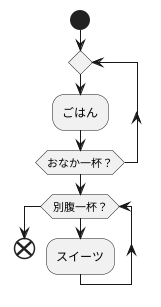 @startuml
start

repeat
    :ごはん;
repeat while (おなか一杯？)

while (別腹一杯？)
    :スイーツ;
endwhile

end
@enduml